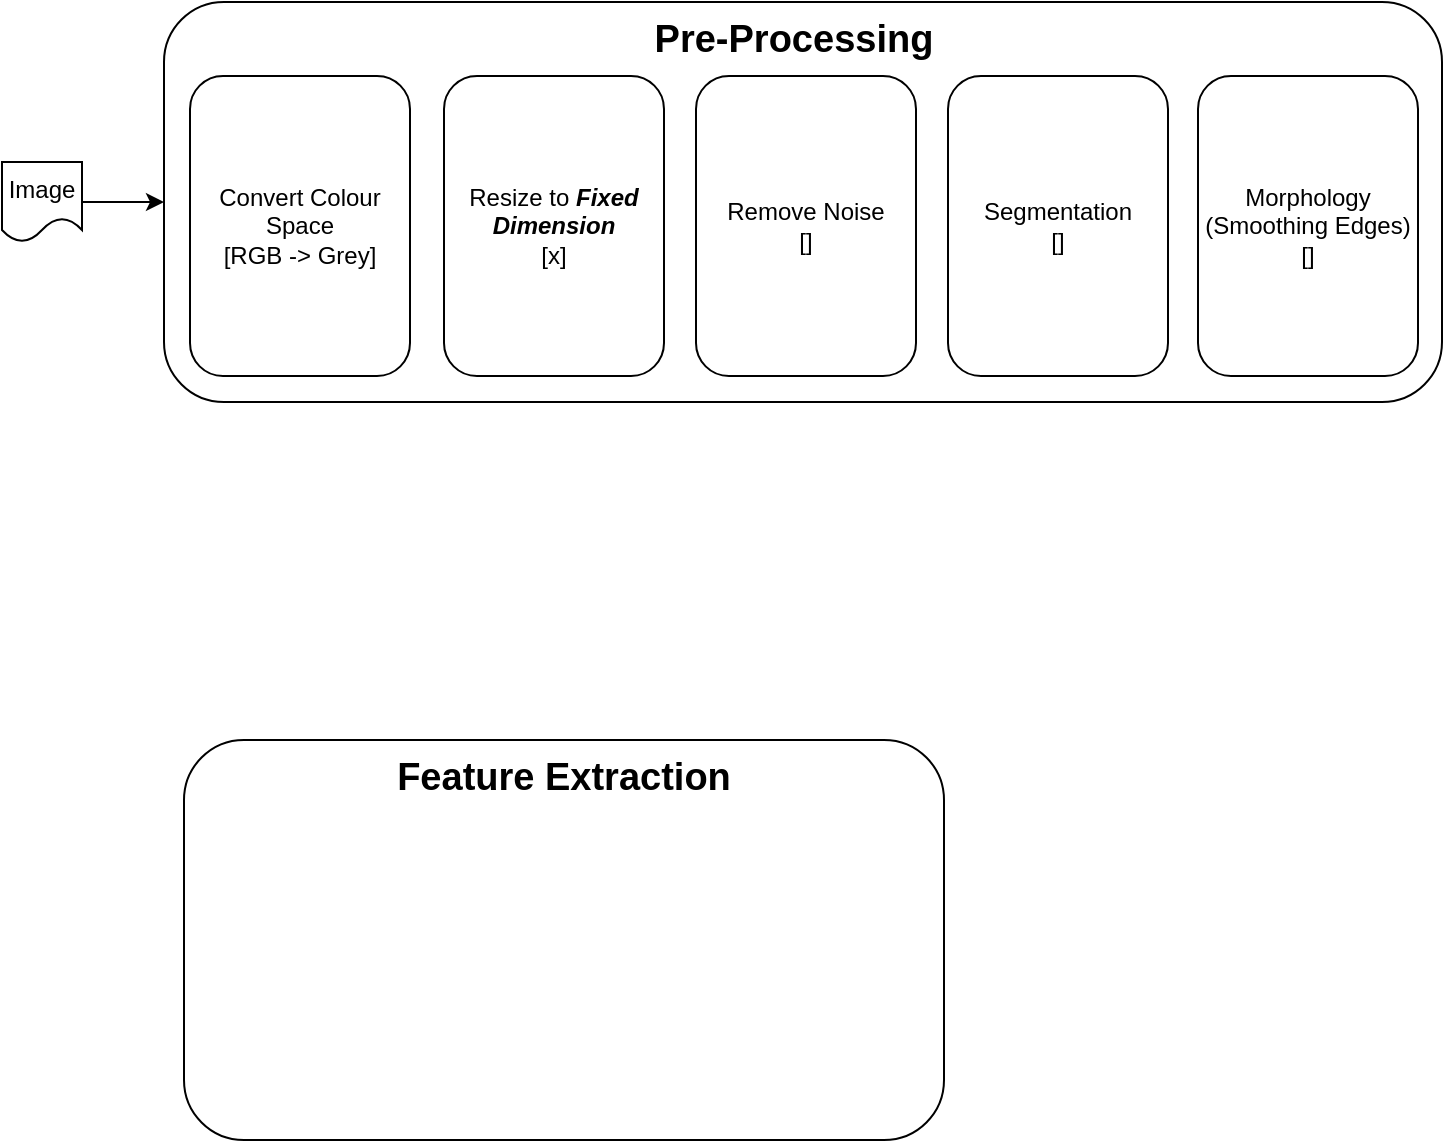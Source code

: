 <mxfile pages="1" version="11.2.8" type="github"><diagram id="U-ZDpfdpCQ56T0kyHYv3" name="Page-1"><mxGraphModel dx="854" dy="448" grid="1" gridSize="10" guides="1" tooltips="1" connect="1" arrows="1" fold="1" page="1" pageScale="1" pageWidth="1169" pageHeight="827" math="0" shadow="0"><root><mxCell id="0"/><mxCell id="1" parent="0"/><mxCell id="8iKN2tXt1lti-5MdGxRS-1" value="" style="rounded=1;whiteSpace=wrap;html=1;" vertex="1" parent="1"><mxGeometry x="161" y="81" width="639" height="200" as="geometry"/></mxCell><mxCell id="8iKN2tXt1lti-5MdGxRS-23" style="edgeStyle=orthogonalEdgeStyle;rounded=0;orthogonalLoop=1;jettySize=auto;html=1;exitX=1;exitY=0.5;exitDx=0;exitDy=0;entryX=0;entryY=0.5;entryDx=0;entryDy=0;" edge="1" parent="1" source="8iKN2tXt1lti-5MdGxRS-6" target="8iKN2tXt1lti-5MdGxRS-1"><mxGeometry relative="1" as="geometry"/></mxCell><mxCell id="8iKN2tXt1lti-5MdGxRS-6" value="Image" style="shape=document;whiteSpace=wrap;html=1;boundedLbl=1;" vertex="1" parent="1"><mxGeometry x="80" y="161" width="40" height="40" as="geometry"/></mxCell><mxCell id="8iKN2tXt1lti-5MdGxRS-11" value="&lt;font style=&quot;font-size: 19px&quot;&gt;&lt;b&gt;Pre-Processing&lt;/b&gt;&lt;/font&gt;" style="text;html=1;strokeColor=none;fillColor=none;align=center;verticalAlign=middle;whiteSpace=wrap;rounded=0;" vertex="1" parent="1"><mxGeometry x="161" y="85" width="630" height="30" as="geometry"/></mxCell><mxCell id="8iKN2tXt1lti-5MdGxRS-12" value="Convert Colour Space&lt;br&gt;[RGB -&amp;gt; Grey]" style="rounded=1;whiteSpace=wrap;html=1;" vertex="1" parent="1"><mxGeometry x="174" y="118" width="110" height="150" as="geometry"/></mxCell><mxCell id="8iKN2tXt1lti-5MdGxRS-16" value="Resize to &lt;b style=&quot;font-style: italic&quot;&gt;Fixed Dimension&lt;/b&gt;&lt;br&gt;[x]" style="rounded=1;whiteSpace=wrap;html=1;" vertex="1" parent="1"><mxGeometry x="301" y="118" width="110" height="150" as="geometry"/></mxCell><mxCell id="8iKN2tXt1lti-5MdGxRS-17" value="" style="rounded=1;whiteSpace=wrap;html=1;" vertex="1" parent="1"><mxGeometry x="171" y="450" width="380" height="200" as="geometry"/></mxCell><mxCell id="8iKN2tXt1lti-5MdGxRS-18" value="&lt;font style=&quot;font-size: 19px&quot;&gt;&lt;b&gt;Feature Extraction&lt;/b&gt;&lt;/font&gt;" style="text;html=1;strokeColor=none;fillColor=none;align=center;verticalAlign=middle;whiteSpace=wrap;rounded=0;" vertex="1" parent="1"><mxGeometry x="171" y="454" width="380" height="30" as="geometry"/></mxCell><mxCell id="8iKN2tXt1lti-5MdGxRS-19" value="Remove Noise&lt;br&gt;[]" style="rounded=1;whiteSpace=wrap;html=1;" vertex="1" parent="1"><mxGeometry x="427" y="118" width="110" height="150" as="geometry"/></mxCell><mxCell id="8iKN2tXt1lti-5MdGxRS-20" value="Segmentation&lt;br&gt;[]" style="rounded=1;whiteSpace=wrap;html=1;" vertex="1" parent="1"><mxGeometry x="553" y="118" width="110" height="150" as="geometry"/></mxCell><mxCell id="8iKN2tXt1lti-5MdGxRS-21" value="Morphology&lt;br&gt;(Smoothing Edges)&lt;br&gt;[]" style="rounded=1;whiteSpace=wrap;html=1;" vertex="1" parent="1"><mxGeometry x="678" y="118" width="110" height="150" as="geometry"/></mxCell></root></mxGraphModel></diagram></mxfile>